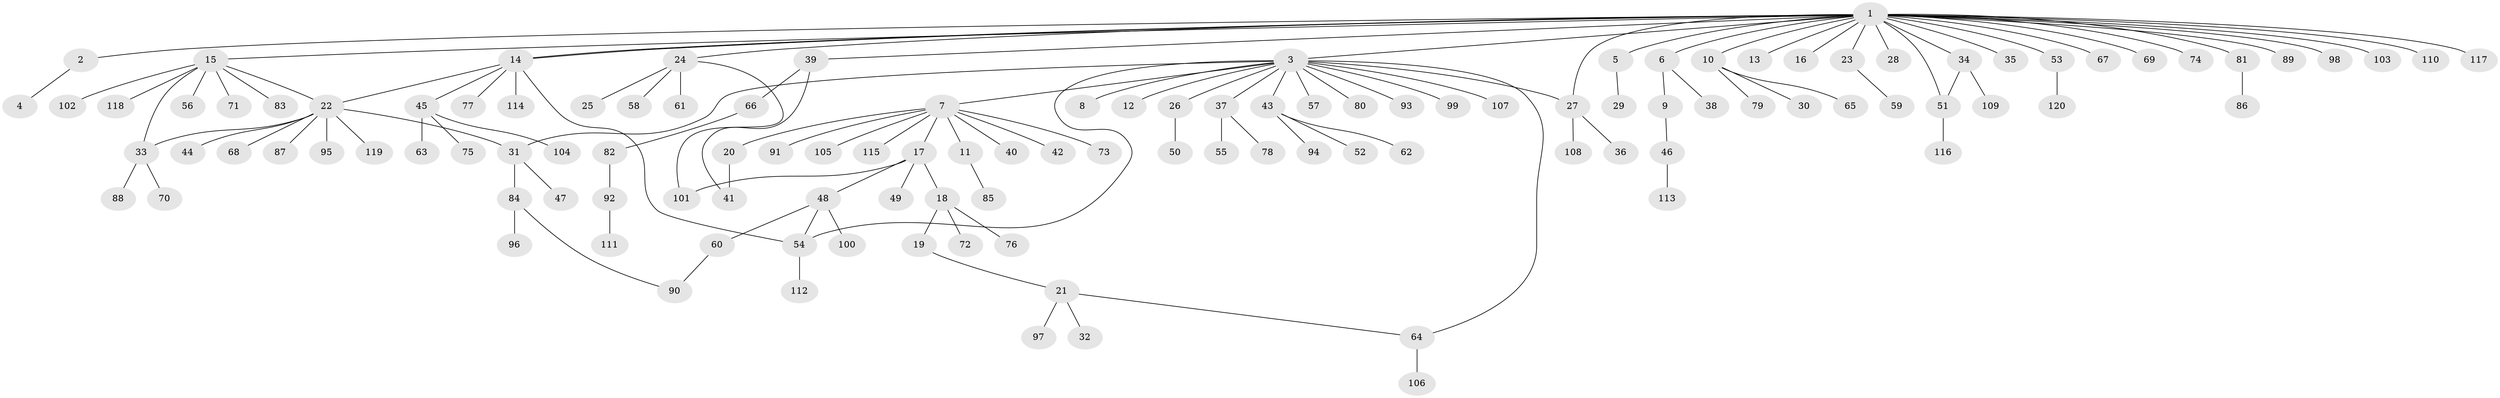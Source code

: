 // coarse degree distribution, {1: 0.8333333333333334, 5: 0.05555555555555555, 2: 0.05555555555555555, 13: 0.027777777777777776, 15: 0.027777777777777776}
// Generated by graph-tools (version 1.1) at 2025/51/03/04/25 21:51:48]
// undirected, 120 vertices, 131 edges
graph export_dot {
graph [start="1"]
  node [color=gray90,style=filled];
  1;
  2;
  3;
  4;
  5;
  6;
  7;
  8;
  9;
  10;
  11;
  12;
  13;
  14;
  15;
  16;
  17;
  18;
  19;
  20;
  21;
  22;
  23;
  24;
  25;
  26;
  27;
  28;
  29;
  30;
  31;
  32;
  33;
  34;
  35;
  36;
  37;
  38;
  39;
  40;
  41;
  42;
  43;
  44;
  45;
  46;
  47;
  48;
  49;
  50;
  51;
  52;
  53;
  54;
  55;
  56;
  57;
  58;
  59;
  60;
  61;
  62;
  63;
  64;
  65;
  66;
  67;
  68;
  69;
  70;
  71;
  72;
  73;
  74;
  75;
  76;
  77;
  78;
  79;
  80;
  81;
  82;
  83;
  84;
  85;
  86;
  87;
  88;
  89;
  90;
  91;
  92;
  93;
  94;
  95;
  96;
  97;
  98;
  99;
  100;
  101;
  102;
  103;
  104;
  105;
  106;
  107;
  108;
  109;
  110;
  111;
  112;
  113;
  114;
  115;
  116;
  117;
  118;
  119;
  120;
  1 -- 2;
  1 -- 3;
  1 -- 5;
  1 -- 6;
  1 -- 10;
  1 -- 13;
  1 -- 14;
  1 -- 14;
  1 -- 15;
  1 -- 16;
  1 -- 23;
  1 -- 24;
  1 -- 27;
  1 -- 28;
  1 -- 34;
  1 -- 35;
  1 -- 39;
  1 -- 51;
  1 -- 53;
  1 -- 67;
  1 -- 69;
  1 -- 74;
  1 -- 81;
  1 -- 89;
  1 -- 98;
  1 -- 103;
  1 -- 110;
  1 -- 117;
  2 -- 4;
  3 -- 7;
  3 -- 8;
  3 -- 12;
  3 -- 26;
  3 -- 27;
  3 -- 31;
  3 -- 37;
  3 -- 43;
  3 -- 54;
  3 -- 57;
  3 -- 64;
  3 -- 80;
  3 -- 93;
  3 -- 99;
  3 -- 107;
  5 -- 29;
  6 -- 9;
  6 -- 38;
  7 -- 11;
  7 -- 17;
  7 -- 20;
  7 -- 40;
  7 -- 42;
  7 -- 73;
  7 -- 91;
  7 -- 105;
  7 -- 115;
  9 -- 46;
  10 -- 30;
  10 -- 65;
  10 -- 79;
  11 -- 85;
  14 -- 22;
  14 -- 45;
  14 -- 54;
  14 -- 77;
  14 -- 114;
  15 -- 22;
  15 -- 33;
  15 -- 56;
  15 -- 71;
  15 -- 83;
  15 -- 102;
  15 -- 118;
  17 -- 18;
  17 -- 48;
  17 -- 49;
  17 -- 101;
  18 -- 19;
  18 -- 72;
  18 -- 76;
  19 -- 21;
  20 -- 41;
  21 -- 32;
  21 -- 64;
  21 -- 97;
  22 -- 31;
  22 -- 33;
  22 -- 44;
  22 -- 68;
  22 -- 87;
  22 -- 95;
  22 -- 119;
  23 -- 59;
  24 -- 25;
  24 -- 58;
  24 -- 61;
  24 -- 101;
  26 -- 50;
  27 -- 36;
  27 -- 108;
  31 -- 47;
  31 -- 84;
  33 -- 70;
  33 -- 88;
  34 -- 51;
  34 -- 109;
  37 -- 55;
  37 -- 78;
  39 -- 41;
  39 -- 66;
  43 -- 52;
  43 -- 62;
  43 -- 94;
  45 -- 63;
  45 -- 75;
  45 -- 104;
  46 -- 113;
  48 -- 54;
  48 -- 60;
  48 -- 100;
  51 -- 116;
  53 -- 120;
  54 -- 112;
  60 -- 90;
  64 -- 106;
  66 -- 82;
  81 -- 86;
  82 -- 92;
  84 -- 90;
  84 -- 96;
  92 -- 111;
}
